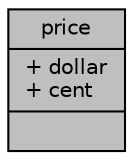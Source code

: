 digraph "price"
{
  edge [fontname="Helvetica",fontsize="10",labelfontname="Helvetica",labelfontsize="10"];
  node [fontname="Helvetica",fontsize="10",shape=record];
  Node1 [label="{price\n|+ dollar\l+ cent\l|}",height=0.2,width=0.4,color="black", fillcolor="grey75", style="filled", fontcolor="black"];
}
